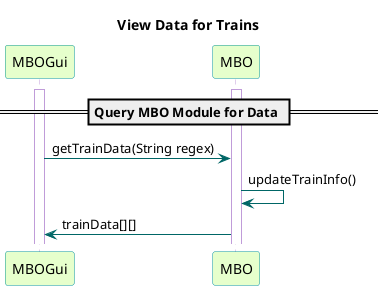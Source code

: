 @startuml

title View Data for Trains

skinparam sequence {
  BackgroundColor transparent
  ParticipantBackgroundColor #e6ffcc
  ParticipantBorderColor 	#049595
  PackageBorderCOlor  #049595
  ArrowColor #006666
  LifeLineBorderColor #c09cd9
}

participant MBOGui
participant MBO

== Query MBO Module for Data ==
activate MBOGui
activate MBO
MBOGui -> MBO : getTrainData(String regex)
MBO -> MBO : updateTrainInfo()
MBO -> MBOGui : trainData[][]

@enduml
